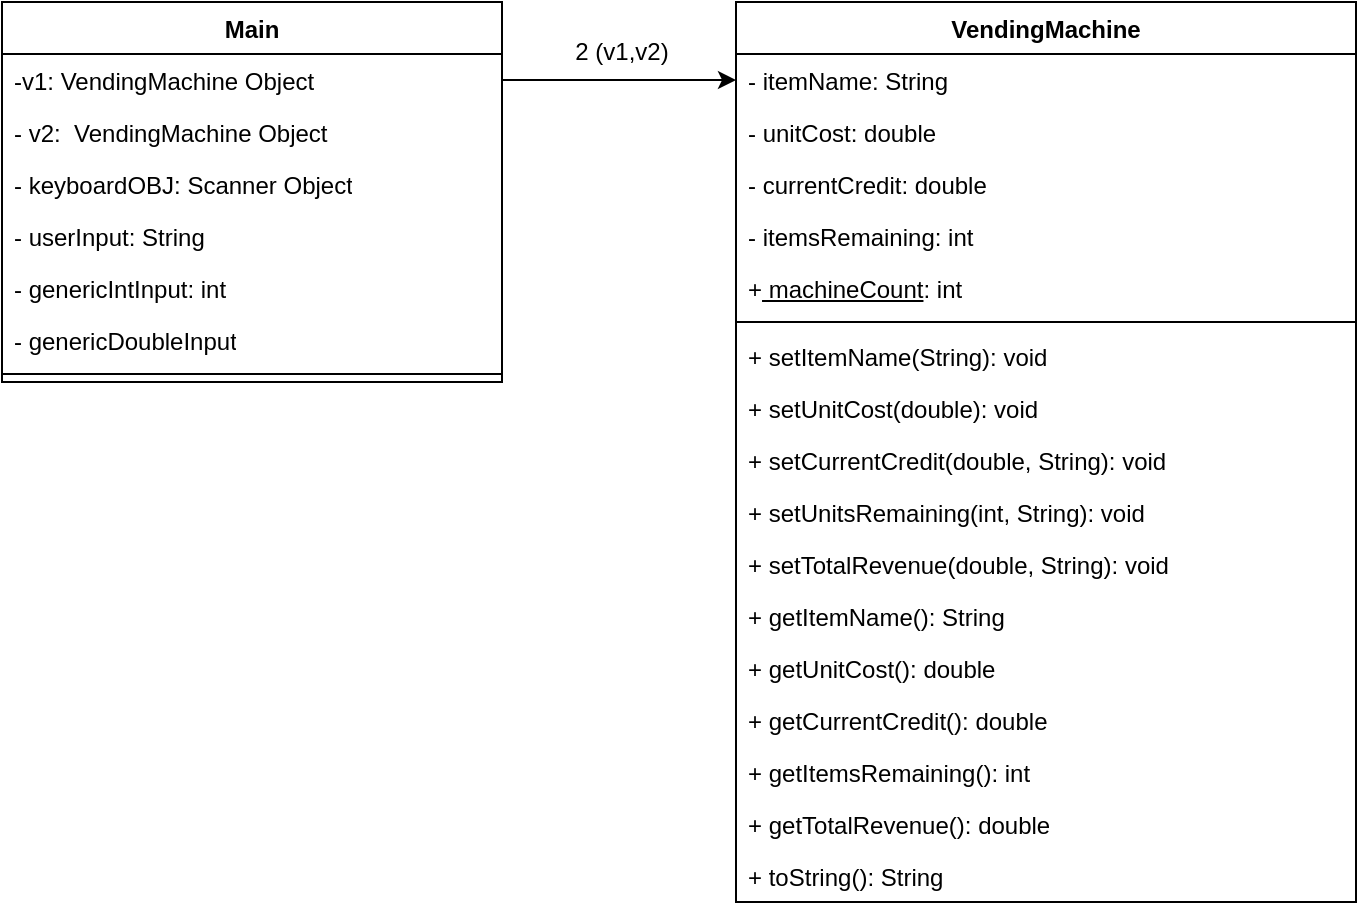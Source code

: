 <mxfile version="23.0.2" type="device">
  <diagram id="C5RBs43oDa-KdzZeNtuy" name="Page-1">
    <mxGraphModel dx="1380" dy="749" grid="1" gridSize="10" guides="1" tooltips="1" connect="1" arrows="1" fold="1" page="1" pageScale="1" pageWidth="827" pageHeight="1169" math="0" shadow="0">
      <root>
        <mxCell id="WIyWlLk6GJQsqaUBKTNV-0" />
        <mxCell id="WIyWlLk6GJQsqaUBKTNV-1" parent="WIyWlLk6GJQsqaUBKTNV-0" />
        <mxCell id="nXbeC5HS6QMWvHAG2M2C-0" value="VendingMachine" style="swimlane;fontStyle=1;align=center;verticalAlign=top;childLayout=stackLayout;horizontal=1;startSize=26;horizontalStack=0;resizeParent=1;resizeParentMax=0;resizeLast=0;collapsible=1;marginBottom=0;whiteSpace=wrap;html=1;" parent="WIyWlLk6GJQsqaUBKTNV-1" vertex="1">
          <mxGeometry x="517" y="80" width="310" height="450" as="geometry" />
        </mxCell>
        <mxCell id="nXbeC5HS6QMWvHAG2M2C-1" value="- itemName: String" style="text;strokeColor=none;fillColor=none;align=left;verticalAlign=top;spacingLeft=4;spacingRight=4;overflow=hidden;rotatable=0;points=[[0,0.5],[1,0.5]];portConstraint=eastwest;whiteSpace=wrap;html=1;" parent="nXbeC5HS6QMWvHAG2M2C-0" vertex="1">
          <mxGeometry y="26" width="310" height="26" as="geometry" />
        </mxCell>
        <mxCell id="nXbeC5HS6QMWvHAG2M2C-4" value="- unitCost: double" style="text;strokeColor=none;fillColor=none;align=left;verticalAlign=top;spacingLeft=4;spacingRight=4;overflow=hidden;rotatable=0;points=[[0,0.5],[1,0.5]];portConstraint=eastwest;whiteSpace=wrap;html=1;" parent="nXbeC5HS6QMWvHAG2M2C-0" vertex="1">
          <mxGeometry y="52" width="310" height="26" as="geometry" />
        </mxCell>
        <mxCell id="nXbeC5HS6QMWvHAG2M2C-5" value="- currentCredit: double" style="text;strokeColor=none;fillColor=none;align=left;verticalAlign=top;spacingLeft=4;spacingRight=4;overflow=hidden;rotatable=0;points=[[0,0.5],[1,0.5]];portConstraint=eastwest;whiteSpace=wrap;html=1;" parent="nXbeC5HS6QMWvHAG2M2C-0" vertex="1">
          <mxGeometry y="78" width="310" height="26" as="geometry" />
        </mxCell>
        <mxCell id="nXbeC5HS6QMWvHAG2M2C-7" value="- itemsRemaining: int" style="text;strokeColor=none;fillColor=none;align=left;verticalAlign=top;spacingLeft=4;spacingRight=4;overflow=hidden;rotatable=0;points=[[0,0.5],[1,0.5]];portConstraint=eastwest;whiteSpace=wrap;html=1;" parent="nXbeC5HS6QMWvHAG2M2C-0" vertex="1">
          <mxGeometry y="104" width="310" height="26" as="geometry" />
        </mxCell>
        <mxCell id="GIoEo-fCI_QUZD3dE8wI-0" value="+&lt;u&gt; machineCount&lt;/u&gt;: int" style="text;strokeColor=none;fillColor=none;align=left;verticalAlign=top;spacingLeft=4;spacingRight=4;overflow=hidden;rotatable=0;points=[[0,0.5],[1,0.5]];portConstraint=eastwest;whiteSpace=wrap;html=1;" vertex="1" parent="nXbeC5HS6QMWvHAG2M2C-0">
          <mxGeometry y="130" width="310" height="26" as="geometry" />
        </mxCell>
        <mxCell id="nXbeC5HS6QMWvHAG2M2C-2" value="" style="line;strokeWidth=1;fillColor=none;align=left;verticalAlign=middle;spacingTop=-1;spacingLeft=3;spacingRight=3;rotatable=0;labelPosition=right;points=[];portConstraint=eastwest;strokeColor=inherit;" parent="nXbeC5HS6QMWvHAG2M2C-0" vertex="1">
          <mxGeometry y="156" width="310" height="8" as="geometry" />
        </mxCell>
        <mxCell id="nXbeC5HS6QMWvHAG2M2C-3" value="+ setItemName(String): void" style="text;strokeColor=none;fillColor=none;align=left;verticalAlign=top;spacingLeft=4;spacingRight=4;overflow=hidden;rotatable=0;points=[[0,0.5],[1,0.5]];portConstraint=eastwest;whiteSpace=wrap;html=1;" parent="nXbeC5HS6QMWvHAG2M2C-0" vertex="1">
          <mxGeometry y="164" width="310" height="26" as="geometry" />
        </mxCell>
        <mxCell id="nXbeC5HS6QMWvHAG2M2C-9" value="+ setUnitCost(double): void" style="text;strokeColor=none;fillColor=none;align=left;verticalAlign=top;spacingLeft=4;spacingRight=4;overflow=hidden;rotatable=0;points=[[0,0.5],[1,0.5]];portConstraint=eastwest;whiteSpace=wrap;html=1;" parent="nXbeC5HS6QMWvHAG2M2C-0" vertex="1">
          <mxGeometry y="190" width="310" height="26" as="geometry" />
        </mxCell>
        <mxCell id="nXbeC5HS6QMWvHAG2M2C-12" value="+ setCurrentCredit(double, String): void" style="text;strokeColor=none;fillColor=none;align=left;verticalAlign=top;spacingLeft=4;spacingRight=4;overflow=hidden;rotatable=0;points=[[0,0.5],[1,0.5]];portConstraint=eastwest;whiteSpace=wrap;html=1;" parent="nXbeC5HS6QMWvHAG2M2C-0" vertex="1">
          <mxGeometry y="216" width="310" height="26" as="geometry" />
        </mxCell>
        <mxCell id="nXbeC5HS6QMWvHAG2M2C-13" value="+ setUnitsRemaining(int, String): void" style="text;strokeColor=none;fillColor=none;align=left;verticalAlign=top;spacingLeft=4;spacingRight=4;overflow=hidden;rotatable=0;points=[[0,0.5],[1,0.5]];portConstraint=eastwest;whiteSpace=wrap;html=1;" parent="nXbeC5HS6QMWvHAG2M2C-0" vertex="1">
          <mxGeometry y="242" width="310" height="26" as="geometry" />
        </mxCell>
        <mxCell id="GIoEo-fCI_QUZD3dE8wI-1" value="+ setTotalRevenue(double, String): void" style="text;strokeColor=none;fillColor=none;align=left;verticalAlign=top;spacingLeft=4;spacingRight=4;overflow=hidden;rotatable=0;points=[[0,0.5],[1,0.5]];portConstraint=eastwest;whiteSpace=wrap;html=1;" vertex="1" parent="nXbeC5HS6QMWvHAG2M2C-0">
          <mxGeometry y="268" width="310" height="26" as="geometry" />
        </mxCell>
        <mxCell id="nXbeC5HS6QMWvHAG2M2C-14" value="+ getItemName(): String" style="text;strokeColor=none;fillColor=none;align=left;verticalAlign=top;spacingLeft=4;spacingRight=4;overflow=hidden;rotatable=0;points=[[0,0.5],[1,0.5]];portConstraint=eastwest;whiteSpace=wrap;html=1;" parent="nXbeC5HS6QMWvHAG2M2C-0" vertex="1">
          <mxGeometry y="294" width="310" height="26" as="geometry" />
        </mxCell>
        <mxCell id="nXbeC5HS6QMWvHAG2M2C-15" value="+ getUnitCost(): double" style="text;strokeColor=none;fillColor=none;align=left;verticalAlign=top;spacingLeft=4;spacingRight=4;overflow=hidden;rotatable=0;points=[[0,0.5],[1,0.5]];portConstraint=eastwest;whiteSpace=wrap;html=1;" parent="nXbeC5HS6QMWvHAG2M2C-0" vertex="1">
          <mxGeometry y="320" width="310" height="26" as="geometry" />
        </mxCell>
        <mxCell id="nXbeC5HS6QMWvHAG2M2C-16" value="+ getCurrentCredit(): double" style="text;strokeColor=none;fillColor=none;align=left;verticalAlign=top;spacingLeft=4;spacingRight=4;overflow=hidden;rotatable=0;points=[[0,0.5],[1,0.5]];portConstraint=eastwest;whiteSpace=wrap;html=1;" parent="nXbeC5HS6QMWvHAG2M2C-0" vertex="1">
          <mxGeometry y="346" width="310" height="26" as="geometry" />
        </mxCell>
        <mxCell id="nXbeC5HS6QMWvHAG2M2C-17" value="+ getItemsRemaining(): int" style="text;strokeColor=none;fillColor=none;align=left;verticalAlign=top;spacingLeft=4;spacingRight=4;overflow=hidden;rotatable=0;points=[[0,0.5],[1,0.5]];portConstraint=eastwest;whiteSpace=wrap;html=1;" parent="nXbeC5HS6QMWvHAG2M2C-0" vertex="1">
          <mxGeometry y="372" width="310" height="26" as="geometry" />
        </mxCell>
        <mxCell id="GIoEo-fCI_QUZD3dE8wI-2" value="+ getTotalRevenue(): double" style="text;strokeColor=none;fillColor=none;align=left;verticalAlign=top;spacingLeft=4;spacingRight=4;overflow=hidden;rotatable=0;points=[[0,0.5],[1,0.5]];portConstraint=eastwest;whiteSpace=wrap;html=1;" vertex="1" parent="nXbeC5HS6QMWvHAG2M2C-0">
          <mxGeometry y="398" width="310" height="26" as="geometry" />
        </mxCell>
        <mxCell id="nXbeC5HS6QMWvHAG2M2C-19" value="+ toString(): String" style="text;strokeColor=none;fillColor=none;align=left;verticalAlign=top;spacingLeft=4;spacingRight=4;overflow=hidden;rotatable=0;points=[[0,0.5],[1,0.5]];portConstraint=eastwest;whiteSpace=wrap;html=1;" parent="nXbeC5HS6QMWvHAG2M2C-0" vertex="1">
          <mxGeometry y="424" width="310" height="26" as="geometry" />
        </mxCell>
        <mxCell id="nXbeC5HS6QMWvHAG2M2C-20" value="Main" style="swimlane;fontStyle=1;align=center;verticalAlign=top;childLayout=stackLayout;horizontal=1;startSize=26;horizontalStack=0;resizeParent=1;resizeParentMax=0;resizeLast=0;collapsible=1;marginBottom=0;whiteSpace=wrap;html=1;" parent="WIyWlLk6GJQsqaUBKTNV-1" vertex="1">
          <mxGeometry x="150" y="80" width="250" height="190" as="geometry" />
        </mxCell>
        <mxCell id="nXbeC5HS6QMWvHAG2M2C-21" value="-v1: VendingMachine Object" style="text;strokeColor=none;fillColor=none;align=left;verticalAlign=top;spacingLeft=4;spacingRight=4;overflow=hidden;rotatable=0;points=[[0,0.5],[1,0.5]];portConstraint=eastwest;whiteSpace=wrap;html=1;" parent="nXbeC5HS6QMWvHAG2M2C-20" vertex="1">
          <mxGeometry y="26" width="250" height="26" as="geometry" />
        </mxCell>
        <mxCell id="nXbeC5HS6QMWvHAG2M2C-25" value="- v2:&amp;nbsp; VendingMachine Object" style="text;strokeColor=none;fillColor=none;align=left;verticalAlign=top;spacingLeft=4;spacingRight=4;overflow=hidden;rotatable=0;points=[[0,0.5],[1,0.5]];portConstraint=eastwest;whiteSpace=wrap;html=1;" parent="nXbeC5HS6QMWvHAG2M2C-20" vertex="1">
          <mxGeometry y="52" width="250" height="26" as="geometry" />
        </mxCell>
        <mxCell id="GIoEo-fCI_QUZD3dE8wI-3" value="- keyboardOBJ: Scanner Object&lt;br&gt;" style="text;strokeColor=none;fillColor=none;align=left;verticalAlign=top;spacingLeft=4;spacingRight=4;overflow=hidden;rotatable=0;points=[[0,0.5],[1,0.5]];portConstraint=eastwest;whiteSpace=wrap;html=1;" vertex="1" parent="nXbeC5HS6QMWvHAG2M2C-20">
          <mxGeometry y="78" width="250" height="26" as="geometry" />
        </mxCell>
        <mxCell id="GIoEo-fCI_QUZD3dE8wI-4" value="- userInput: String" style="text;strokeColor=none;fillColor=none;align=left;verticalAlign=top;spacingLeft=4;spacingRight=4;overflow=hidden;rotatable=0;points=[[0,0.5],[1,0.5]];portConstraint=eastwest;whiteSpace=wrap;html=1;" vertex="1" parent="nXbeC5HS6QMWvHAG2M2C-20">
          <mxGeometry y="104" width="250" height="26" as="geometry" />
        </mxCell>
        <mxCell id="GIoEo-fCI_QUZD3dE8wI-5" value="- genericIntInput: int" style="text;strokeColor=none;fillColor=none;align=left;verticalAlign=top;spacingLeft=4;spacingRight=4;overflow=hidden;rotatable=0;points=[[0,0.5],[1,0.5]];portConstraint=eastwest;whiteSpace=wrap;html=1;" vertex="1" parent="nXbeC5HS6QMWvHAG2M2C-20">
          <mxGeometry y="130" width="250" height="26" as="geometry" />
        </mxCell>
        <mxCell id="GIoEo-fCI_QUZD3dE8wI-6" value="- genericDoubleInput" style="text;strokeColor=none;fillColor=none;align=left;verticalAlign=top;spacingLeft=4;spacingRight=4;overflow=hidden;rotatable=0;points=[[0,0.5],[1,0.5]];portConstraint=eastwest;whiteSpace=wrap;html=1;" vertex="1" parent="nXbeC5HS6QMWvHAG2M2C-20">
          <mxGeometry y="156" width="250" height="26" as="geometry" />
        </mxCell>
        <mxCell id="nXbeC5HS6QMWvHAG2M2C-22" value="" style="line;strokeWidth=1;fillColor=none;align=left;verticalAlign=middle;spacingTop=-1;spacingLeft=3;spacingRight=3;rotatable=0;labelPosition=right;points=[];portConstraint=eastwest;strokeColor=inherit;" parent="nXbeC5HS6QMWvHAG2M2C-20" vertex="1">
          <mxGeometry y="182" width="250" height="8" as="geometry" />
        </mxCell>
        <mxCell id="GIoEo-fCI_QUZD3dE8wI-9" style="edgeStyle=orthogonalEdgeStyle;rounded=0;orthogonalLoop=1;jettySize=auto;html=1;entryX=0;entryY=0.5;entryDx=0;entryDy=0;" edge="1" parent="WIyWlLk6GJQsqaUBKTNV-1" source="nXbeC5HS6QMWvHAG2M2C-21" target="nXbeC5HS6QMWvHAG2M2C-1">
          <mxGeometry relative="1" as="geometry" />
        </mxCell>
        <mxCell id="GIoEo-fCI_QUZD3dE8wI-10" value="2 (v1,v2)" style="text;html=1;strokeColor=none;fillColor=none;align=center;verticalAlign=middle;whiteSpace=wrap;rounded=0;" vertex="1" parent="WIyWlLk6GJQsqaUBKTNV-1">
          <mxGeometry x="430" y="90" width="60" height="30" as="geometry" />
        </mxCell>
      </root>
    </mxGraphModel>
  </diagram>
</mxfile>
